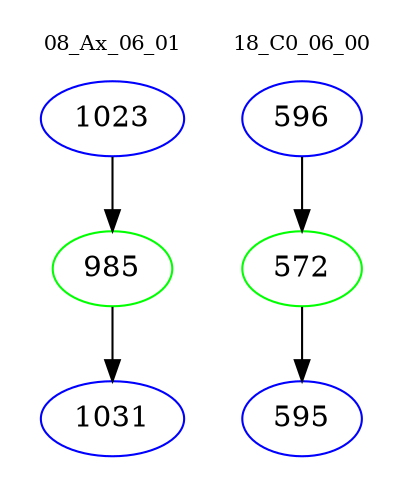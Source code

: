 digraph{
subgraph cluster_0 {
color = white
label = "08_Ax_06_01";
fontsize=10;
T0_1023 [label="1023", color="blue"]
T0_1023 -> T0_985 [color="black"]
T0_985 [label="985", color="green"]
T0_985 -> T0_1031 [color="black"]
T0_1031 [label="1031", color="blue"]
}
subgraph cluster_1 {
color = white
label = "18_C0_06_00";
fontsize=10;
T1_596 [label="596", color="blue"]
T1_596 -> T1_572 [color="black"]
T1_572 [label="572", color="green"]
T1_572 -> T1_595 [color="black"]
T1_595 [label="595", color="blue"]
}
}
